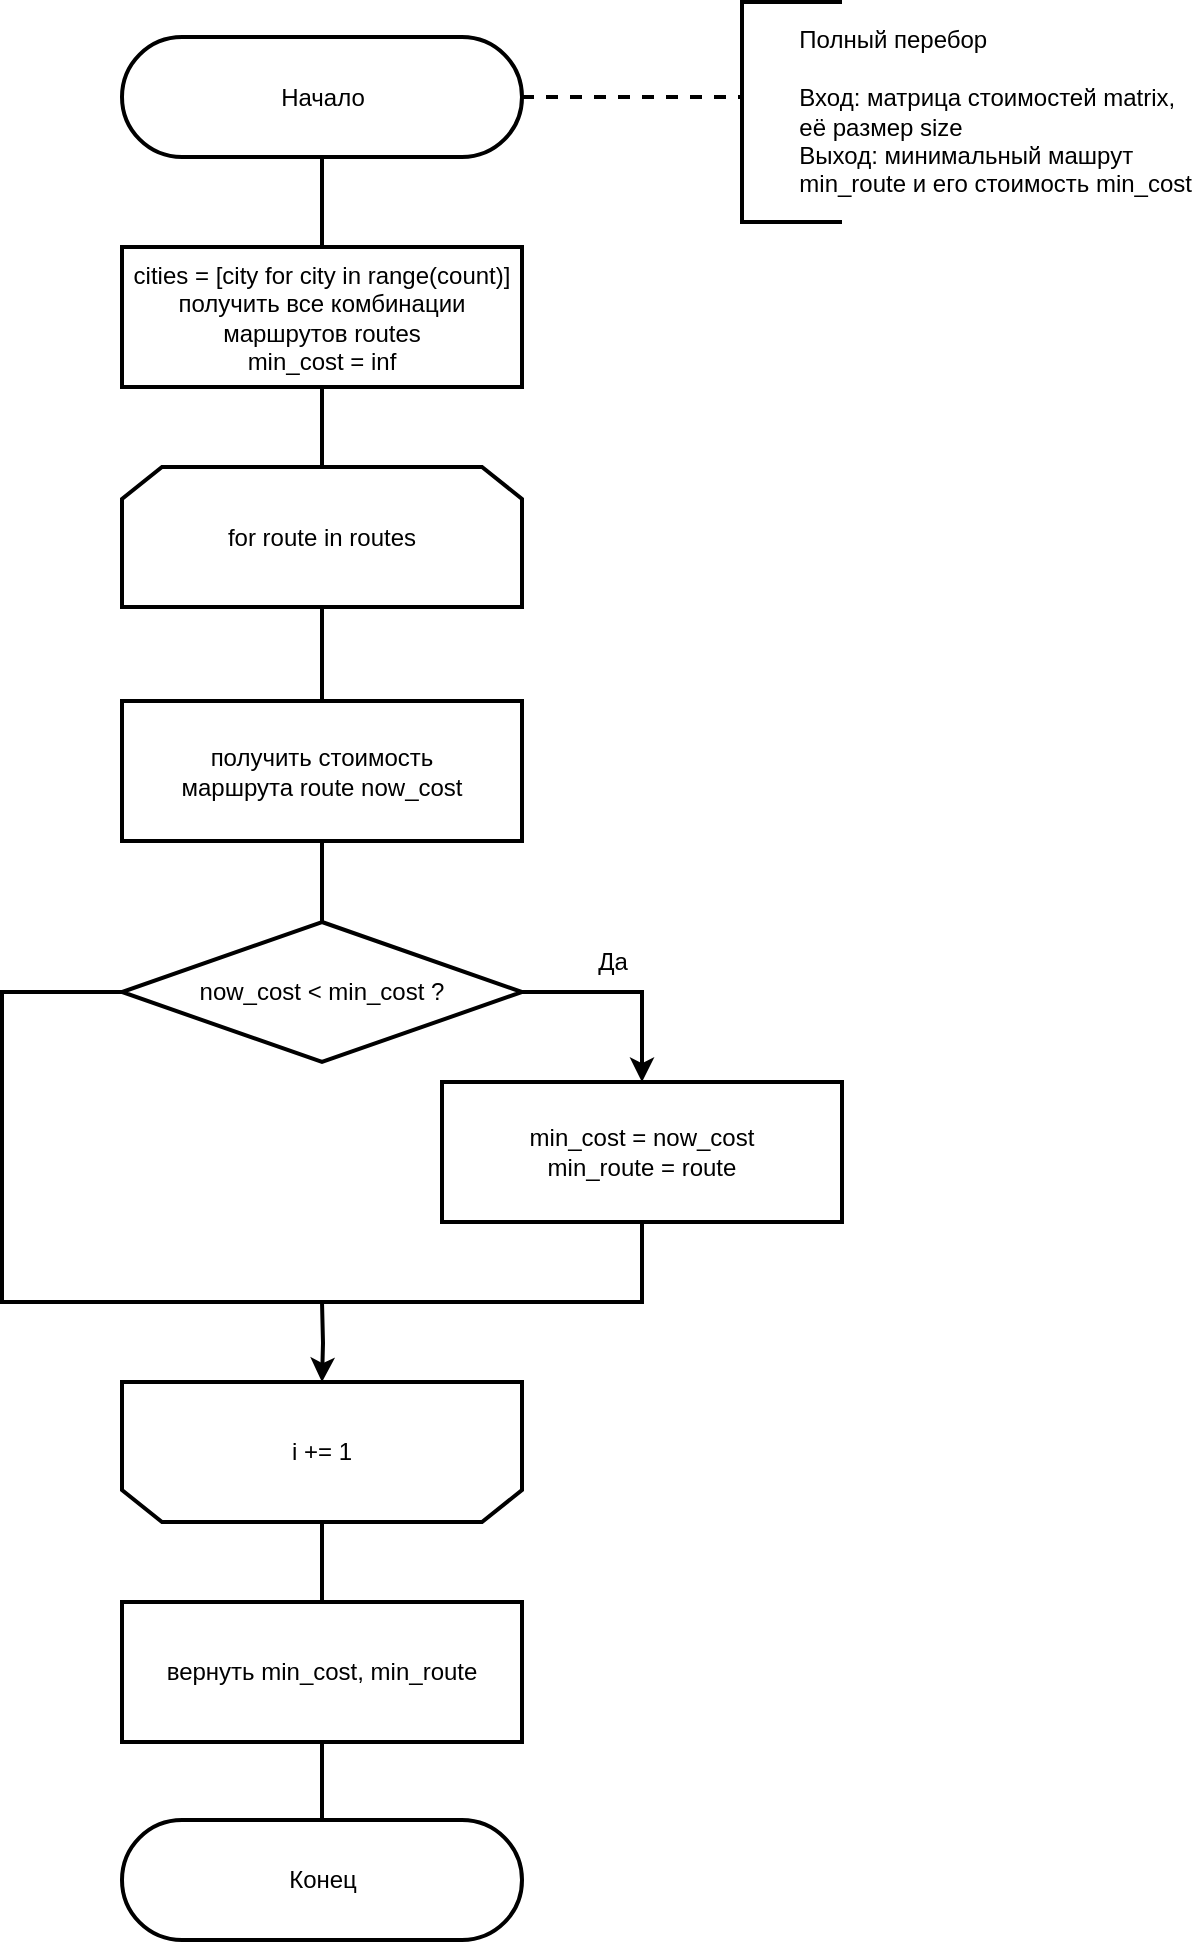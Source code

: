 <mxfile>
    <diagram id="8vg7r3cI4oMzAZW6Unps" name="Page-1">
        <mxGraphModel dx="943" dy="555" grid="1" gridSize="10" guides="1" tooltips="1" connect="1" arrows="1" fold="1" page="1" pageScale="1" pageWidth="827" pageHeight="1169" math="0" shadow="0">
            <root>
                <mxCell id="0"/>
                <mxCell id="1" parent="0"/>
                <mxCell id="3" style="edgeStyle=orthogonalEdgeStyle;rounded=0;orthogonalLoop=1;jettySize=auto;html=1;entryX=0;entryY=0.5;entryDx=0;entryDy=0;entryPerimeter=0;endArrow=none;endFill=0;strokeWidth=2;dashed=1;exitX=1;exitY=0.5;exitDx=0;exitDy=0;exitPerimeter=0;" parent="1" source="5" target="7" edge="1">
                    <mxGeometry relative="1" as="geometry">
                        <mxPoint x="530" y="197.5" as="sourcePoint"/>
                        <Array as="points">
                            <mxPoint x="500" y="127.5"/>
                            <mxPoint x="500" y="127.5"/>
                        </Array>
                    </mxGeometry>
                </mxCell>
                <mxCell id="26" style="edgeStyle=none;html=1;exitX=0.5;exitY=0.5;exitDx=0;exitDy=30;exitPerimeter=0;strokeWidth=2;endArrow=none;endFill=0;" parent="1" source="5" target="25" edge="1">
                    <mxGeometry relative="1" as="geometry"/>
                </mxCell>
                <mxCell id="5" value="&lt;font style=&quot;font-size: 12px&quot;&gt;Начало&lt;/font&gt;" style="html=1;dashed=0;whitespace=wrap;shape=mxgraph.dfd.start;strokeWidth=2;" parent="1" vertex="1">
                    <mxGeometry x="280" y="97.5" width="200" height="60" as="geometry"/>
                </mxCell>
                <mxCell id="6" style="edgeStyle=orthogonalEdgeStyle;rounded=0;orthogonalLoop=1;jettySize=auto;html=1;exitX=0.5;exitY=1;exitDx=0;exitDy=0;" parent="1" edge="1">
                    <mxGeometry relative="1" as="geometry">
                        <mxPoint x="330" y="347.5" as="sourcePoint"/>
                        <mxPoint x="330" y="347.5" as="targetPoint"/>
                    </mxGeometry>
                </mxCell>
                <mxCell id="7" value="&lt;div&gt;&lt;span&gt;&#9;&lt;/span&gt;&lt;span style=&quot;white-space: pre&quot;&gt;&#9;&lt;/span&gt;Полный перебор&lt;/div&gt;&lt;span&gt;&#9;&lt;/span&gt;&lt;span style=&quot;white-space: pre&quot;&gt;&#9;&lt;/span&gt;&lt;br&gt;&lt;span style=&quot;white-space: pre&quot;&gt;&#9;&lt;/span&gt;Вход: матрица стоимостей matrix,&lt;br&gt;&lt;span&gt;&#9;&lt;/span&gt;&lt;span style=&quot;white-space: pre&quot;&gt;&#9;&lt;/span&gt;её размер size&lt;br&gt;&lt;span&gt;&#9;&lt;/span&gt;&lt;span style=&quot;white-space: pre&quot;&gt;&#9;&lt;/span&gt;Выход: минимальный машрут&amp;nbsp;&lt;br&gt;&lt;span&gt;&#9;&lt;/span&gt;&lt;span style=&quot;white-space: pre&quot;&gt;&#9;&lt;/span&gt;min_route и его стоимость min_cost" style="strokeWidth=2;html=1;shape=mxgraph.flowchart.annotation_1;align=left;pointerEvents=1;" parent="1" vertex="1">
                    <mxGeometry x="590" y="80" width="50" height="110" as="geometry"/>
                </mxCell>
                <mxCell id="8" value="&lt;font style=&quot;font-size: 12px&quot;&gt;Конец&lt;/font&gt;" style="html=1;dashed=0;whitespace=wrap;shape=mxgraph.dfd.start;strokeWidth=2;" parent="1" vertex="1">
                    <mxGeometry x="280" y="989" width="200" height="60" as="geometry"/>
                </mxCell>
                <mxCell id="44" style="edgeStyle=orthogonalEdgeStyle;rounded=0;html=1;exitX=0.5;exitY=1;exitDx=0;exitDy=0;endArrow=classic;endFill=1;strokeWidth=2;entryX=0.5;entryY=1;entryDx=0;entryDy=0;" parent="1" target="16" edge="1">
                    <mxGeometry relative="1" as="geometry">
                        <mxPoint x="380" y="730" as="sourcePoint"/>
                    </mxGeometry>
                </mxCell>
                <mxCell id="49" style="edgeStyle=none;html=1;exitX=0.5;exitY=0;exitDx=0;exitDy=0;entryX=0.5;entryY=0;entryDx=0;entryDy=0;endArrow=none;endFill=0;strokeWidth=2;" edge="1" parent="1" source="16" target="48">
                    <mxGeometry relative="1" as="geometry"/>
                </mxCell>
                <mxCell id="16" value="i += 1" style="shape=loopLimit;whiteSpace=wrap;html=1;strokeWidth=2;direction=west;" parent="1" vertex="1">
                    <mxGeometry x="280" y="770" width="200" height="70" as="geometry"/>
                </mxCell>
                <mxCell id="46" style="edgeStyle=none;html=1;exitX=0.5;exitY=1;exitDx=0;exitDy=0;entryX=0.5;entryY=0;entryDx=0;entryDy=0;strokeWidth=2;endArrow=none;endFill=0;" edge="1" parent="1" source="22" target="45">
                    <mxGeometry relative="1" as="geometry"/>
                </mxCell>
                <mxCell id="22" value="for route in routes" style="shape=loopLimit;whiteSpace=wrap;html=1;strokeWidth=2;" parent="1" vertex="1">
                    <mxGeometry x="280" y="312.5" width="200" height="70" as="geometry"/>
                </mxCell>
                <mxCell id="27" style="edgeStyle=none;html=1;exitX=0.5;exitY=1;exitDx=0;exitDy=0;entryX=0.5;entryY=0;entryDx=0;entryDy=0;endArrow=none;endFill=0;strokeWidth=2;" parent="1" source="25" target="22" edge="1">
                    <mxGeometry relative="1" as="geometry"/>
                </mxCell>
                <mxCell id="25" value="&lt;font style=&quot;font-size: 12px&quot;&gt;cities = [city for city in range(count)]&lt;br&gt;получить все комбинации маршрутов routes&lt;br&gt;min_cost = inf&lt;br&gt;&lt;/font&gt;" style="rounded=0;whiteSpace=wrap;html=1;strokeWidth=2;" parent="1" vertex="1">
                    <mxGeometry x="280" y="202.5" width="200" height="70" as="geometry"/>
                </mxCell>
                <mxCell id="28" style="edgeStyle=orthogonalEdgeStyle;rounded=0;orthogonalLoop=1;jettySize=auto;html=1;exitX=0.5;exitY=1;exitDx=0;exitDy=0;" parent="1" edge="1">
                    <mxGeometry relative="1" as="geometry">
                        <mxPoint x="320" y="555" as="sourcePoint"/>
                        <mxPoint x="320" y="555" as="targetPoint"/>
                    </mxGeometry>
                </mxCell>
                <mxCell id="30" style="edgeStyle=orthogonalEdgeStyle;rounded=0;orthogonalLoop=1;jettySize=auto;html=1;exitX=1;exitY=0.5;exitDx=0;exitDy=0;entryX=0.5;entryY=0;entryDx=0;entryDy=0;endArrow=classic;endFill=1;strokeWidth=2;" parent="1" source="31" target="32" edge="1">
                    <mxGeometry relative="1" as="geometry"/>
                </mxCell>
                <mxCell id="43" style="edgeStyle=orthogonalEdgeStyle;rounded=0;html=1;exitX=0;exitY=0.5;exitDx=0;exitDy=0;entryX=0.5;entryY=1;entryDx=0;entryDy=0;endArrow=none;endFill=0;strokeWidth=2;" parent="1" source="31" target="32" edge="1">
                    <mxGeometry relative="1" as="geometry">
                        <Array as="points">
                            <mxPoint x="220" y="575"/>
                            <mxPoint x="220" y="730"/>
                            <mxPoint x="540" y="730"/>
                        </Array>
                    </mxGeometry>
                </mxCell>
                <mxCell id="31" value="now_cost &amp;lt; min_cost ?" style="rhombus;whiteSpace=wrap;html=1;strokeWidth=2;" parent="1" vertex="1">
                    <mxGeometry x="280" y="540" width="200" height="70" as="geometry"/>
                </mxCell>
                <mxCell id="32" value="&lt;font&gt;min_cost = now_cost&lt;br&gt;min_route = route&lt;br&gt;&lt;/font&gt;" style="rounded=0;whiteSpace=wrap;html=1;strokeWidth=2;" parent="1" vertex="1">
                    <mxGeometry x="440" y="620" width="200" height="70" as="geometry"/>
                </mxCell>
                <mxCell id="35" value="Да" style="text;html=1;align=center;verticalAlign=middle;resizable=0;points=[];autosize=1;strokeColor=none;" parent="1" vertex="1">
                    <mxGeometry x="510" y="550" width="30" height="20" as="geometry"/>
                </mxCell>
                <mxCell id="47" style="edgeStyle=none;html=1;exitX=0.5;exitY=1;exitDx=0;exitDy=0;entryX=0.5;entryY=0;entryDx=0;entryDy=0;endArrow=none;endFill=0;strokeWidth=2;" edge="1" parent="1" source="45" target="31">
                    <mxGeometry relative="1" as="geometry"/>
                </mxCell>
                <mxCell id="45" value="&lt;font style=&quot;font-size: 12px&quot;&gt;получить стоимость &lt;br&gt;маршрута route now_cost&lt;br&gt;&lt;/font&gt;" style="rounded=0;whiteSpace=wrap;html=1;strokeWidth=2;" vertex="1" parent="1">
                    <mxGeometry x="280" y="429.5" width="200" height="70" as="geometry"/>
                </mxCell>
                <mxCell id="50" style="edgeStyle=none;html=1;exitX=0.5;exitY=1;exitDx=0;exitDy=0;entryX=0.5;entryY=0.5;entryDx=0;entryDy=-30;entryPerimeter=0;endArrow=none;endFill=0;strokeWidth=2;" edge="1" parent="1" source="48" target="8">
                    <mxGeometry relative="1" as="geometry"/>
                </mxCell>
                <mxCell id="48" value="&lt;font&gt;вернуть min_cost, min_route&lt;br&gt;&lt;/font&gt;" style="rounded=0;whiteSpace=wrap;html=1;strokeWidth=2;" vertex="1" parent="1">
                    <mxGeometry x="280" y="880" width="200" height="70" as="geometry"/>
                </mxCell>
            </root>
        </mxGraphModel>
    </diagram>
</mxfile>